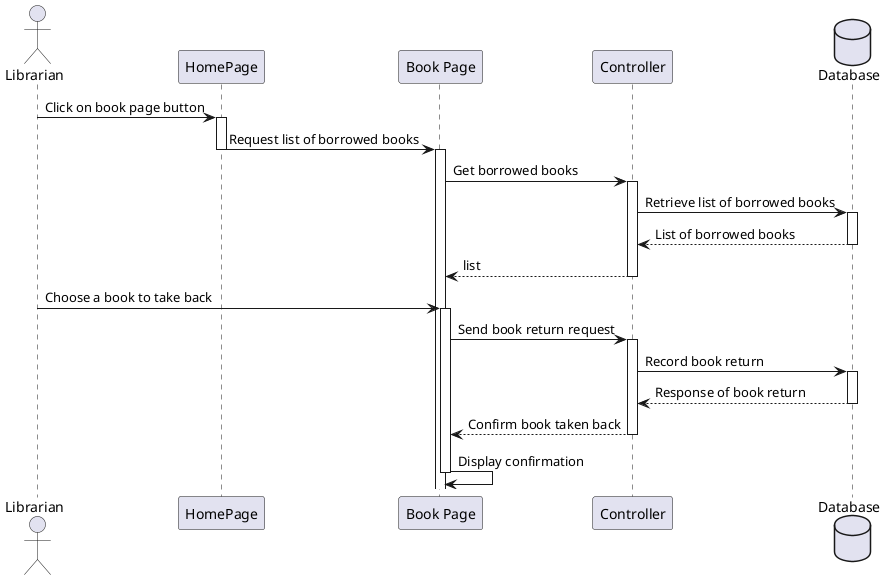 @startuml
actor "Librarian" as Librarian
participant "HomePage" as Home
participant "Book Page" as Page
participant "Controller" as Controller
database "Database" as LendingDB

Librarian -> Home: Click on book page button
activate Home
Home -> Page: Request list of borrowed books
deactivate Home
activate Page

Page -> Controller: Get borrowed books
activate Controller

Controller -> LendingDB: Retrieve list of borrowed books
activate LendingDB
LendingDB --> Controller: List of borrowed books
deactivate LendingDB

Controller --> Page:  list 
deactivate Controller

Librarian -> Page: Choose a book to take back
activate Page

Page -> Controller: Send book return request
activate Controller

Controller -> LendingDB: Record book return
activate LendingDB
LendingDB --> Controller: Response of book return
deactivate LendingDB

Controller --> Page: Confirm book taken back
deactivate Controller

Page -> Page: Display confirmation
deactivate Page
@enduml
